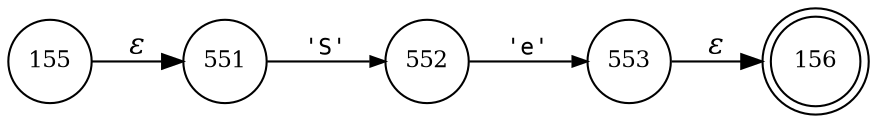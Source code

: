 digraph ATN {
rankdir=LR;
s156[fontsize=11, label="156", shape=doublecircle, fixedsize=true, width=.6];
s551[fontsize=11,label="551", shape=circle, fixedsize=true, width=.55, peripheries=1];
s552[fontsize=11,label="552", shape=circle, fixedsize=true, width=.55, peripheries=1];
s553[fontsize=11,label="553", shape=circle, fixedsize=true, width=.55, peripheries=1];
s155[fontsize=11,label="155", shape=circle, fixedsize=true, width=.55, peripheries=1];
s155 -> s551 [fontname="Times-Italic", label="&epsilon;"];
s551 -> s552 [fontsize=11, fontname="Courier", arrowsize=.7, label = "'S'", arrowhead = normal];
s552 -> s553 [fontsize=11, fontname="Courier", arrowsize=.7, label = "'e'", arrowhead = normal];
s553 -> s156 [fontname="Times-Italic", label="&epsilon;"];
}